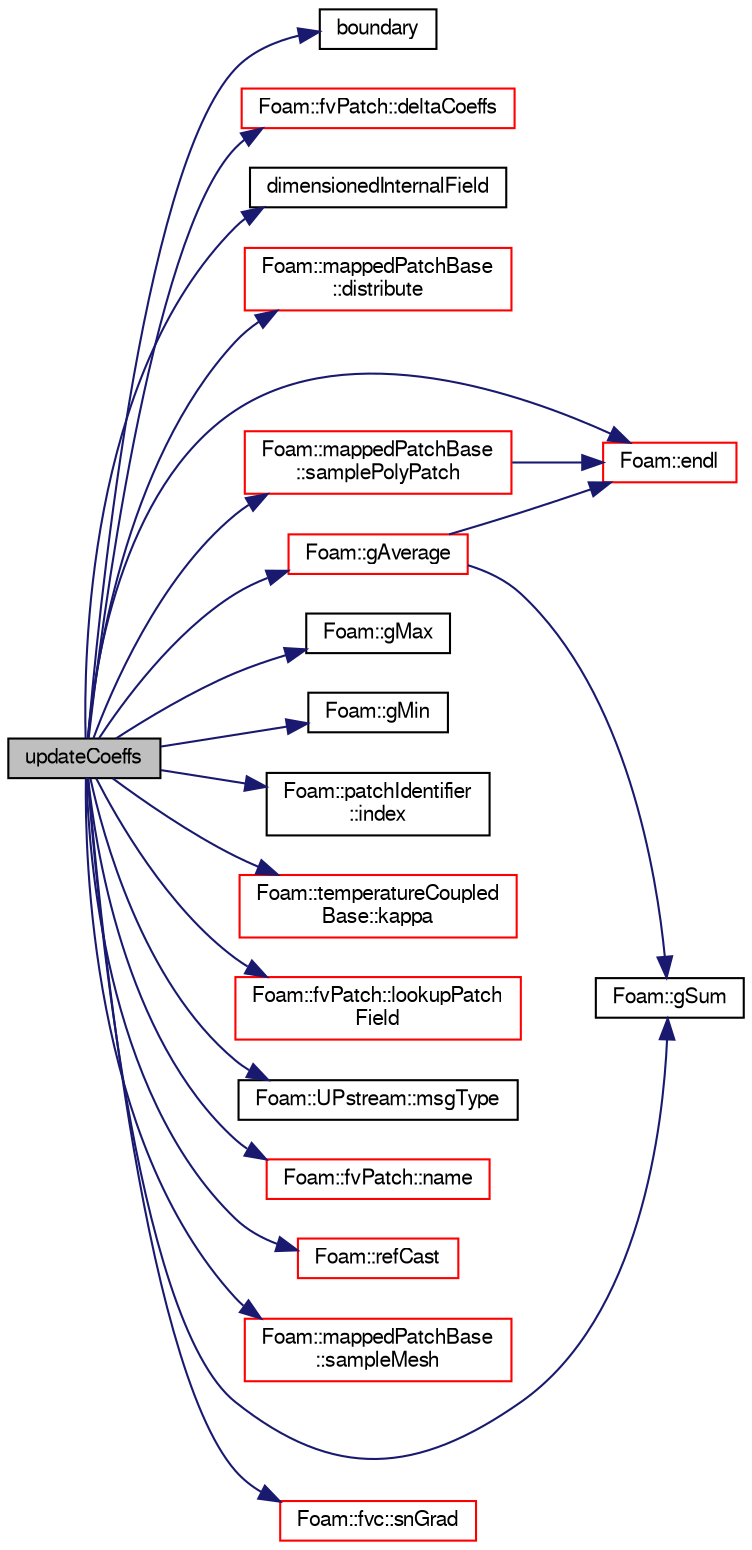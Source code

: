 digraph "updateCoeffs"
{
  bgcolor="transparent";
  edge [fontname="FreeSans",fontsize="10",labelfontname="FreeSans",labelfontsize="10"];
  node [fontname="FreeSans",fontsize="10",shape=record];
  rankdir="LR";
  Node1 [label="updateCoeffs",height=0.2,width=0.4,color="black", fillcolor="grey75", style="filled" fontcolor="black"];
  Node1 -> Node2 [color="midnightblue",fontsize="10",style="solid",fontname="FreeSans"];
  Node2 [label="boundary",height=0.2,width=0.4,color="black",URL="$a03529.html#a658027ecaee450b6533bd8d019d2c1f5"];
  Node1 -> Node3 [color="midnightblue",fontsize="10",style="solid",fontname="FreeSans"];
  Node3 [label="Foam::fvPatch::deltaCoeffs",height=0.2,width=0.4,color="red",URL="$a00860.html#a68566c15658234b1c4c972ff9bfcee26",tooltip="Return the face - cell distance coeffient. "];
  Node1 -> Node4 [color="midnightblue",fontsize="10",style="solid",fontname="FreeSans"];
  Node4 [label="dimensionedInternalField",height=0.2,width=0.4,color="black",URL="$a03034.html#a942cd19121a46cdc649099eb27c74b18"];
  Node1 -> Node5 [color="midnightblue",fontsize="10",style="solid",fontname="FreeSans"];
  Node5 [label="Foam::mappedPatchBase\l::distribute",height=0.2,width=0.4,color="red",URL="$a01381.html#a19634e92e19466f33831b6908d0a4fab",tooltip="Wrapper around map/interpolate data distribution. "];
  Node1 -> Node6 [color="midnightblue",fontsize="10",style="solid",fontname="FreeSans"];
  Node6 [label="Foam::endl",height=0.2,width=0.4,color="red",URL="$a10237.html#a2db8fe02a0d3909e9351bb4275b23ce4",tooltip="Add newline and flush stream. "];
  Node1 -> Node7 [color="midnightblue",fontsize="10",style="solid",fontname="FreeSans"];
  Node7 [label="Foam::gAverage",height=0.2,width=0.4,color="red",URL="$a10237.html#ab45e56189711a2e5cdd381a0e2b6cc5c"];
  Node7 -> Node6 [color="midnightblue",fontsize="10",style="solid",fontname="FreeSans"];
  Node7 -> Node8 [color="midnightblue",fontsize="10",style="solid",fontname="FreeSans"];
  Node8 [label="Foam::gSum",height=0.2,width=0.4,color="black",URL="$a10237.html#a11b1ebb4c53ad062332767d75ca96328"];
  Node1 -> Node9 [color="midnightblue",fontsize="10",style="solid",fontname="FreeSans"];
  Node9 [label="Foam::gMax",height=0.2,width=0.4,color="black",URL="$a10237.html#ae8d631fb8e841947408bb711abfb1e67"];
  Node1 -> Node10 [color="midnightblue",fontsize="10",style="solid",fontname="FreeSans"];
  Node10 [label="Foam::gMin",height=0.2,width=0.4,color="black",URL="$a10237.html#aca330ee6cfe7d602300dbc5905f8c9f6"];
  Node1 -> Node8 [color="midnightblue",fontsize="10",style="solid",fontname="FreeSans"];
  Node1 -> Node11 [color="midnightblue",fontsize="10",style="solid",fontname="FreeSans"];
  Node11 [label="Foam::patchIdentifier\l::index",height=0.2,width=0.4,color="black",URL="$a01749.html#a7d1e8acadb27bd2b4e61457d47b71b6f",tooltip="Return the index of this patch in the boundaryMesh. "];
  Node1 -> Node12 [color="midnightblue",fontsize="10",style="solid",fontname="FreeSans"];
  Node12 [label="Foam::temperatureCoupled\lBase::kappa",height=0.2,width=0.4,color="red",URL="$a02490.html#a27f7eb60b12da7ce5742958e36252898",tooltip="Given patch temperature calculate corresponding K field. "];
  Node1 -> Node13 [color="midnightblue",fontsize="10",style="solid",fontname="FreeSans"];
  Node13 [label="Foam::fvPatch::lookupPatch\lField",height=0.2,width=0.4,color="red",URL="$a00860.html#afaaf754f8e65cc448cfe3dfb1e033ae1",tooltip="Lookup and return the patchField of the named field from the. "];
  Node1 -> Node14 [color="midnightblue",fontsize="10",style="solid",fontname="FreeSans"];
  Node14 [label="Foam::UPstream::msgType",height=0.2,width=0.4,color="black",URL="$a02690.html#ae5b8fe6652f6320aa6c7f5c44b6f01b7",tooltip="Message tag of standard messages. "];
  Node1 -> Node15 [color="midnightblue",fontsize="10",style="solid",fontname="FreeSans"];
  Node15 [label="Foam::fvPatch::name",height=0.2,width=0.4,color="red",URL="$a00860.html#a75b72488d2e82151b025744974919d5d",tooltip="Return name. "];
  Node1 -> Node16 [color="midnightblue",fontsize="10",style="solid",fontname="FreeSans"];
  Node16 [label="Foam::refCast",height=0.2,width=0.4,color="red",URL="$a10237.html#a28f53307dad4466f23067e79a948e2a1",tooltip="Reference type cast template function. "];
  Node1 -> Node17 [color="midnightblue",fontsize="10",style="solid",fontname="FreeSans"];
  Node17 [label="Foam::mappedPatchBase\l::sampleMesh",height=0.2,width=0.4,color="red",URL="$a01381.html#a80e7d2240854cf86b347a95cb1bab341",tooltip="Get the region mesh. "];
  Node1 -> Node18 [color="midnightblue",fontsize="10",style="solid",fontname="FreeSans"];
  Node18 [label="Foam::mappedPatchBase\l::samplePolyPatch",height=0.2,width=0.4,color="red",URL="$a01381.html#a3434acc5afba1f7b7b8f4c573befd8b3",tooltip="Get the patch on the region. "];
  Node18 -> Node6 [color="midnightblue",fontsize="10",style="solid",fontname="FreeSans"];
  Node1 -> Node19 [color="midnightblue",fontsize="10",style="solid",fontname="FreeSans"];
  Node19 [label="Foam::fvc::snGrad",height=0.2,width=0.4,color="red",URL="$a10271.html#a15da734ee906cb52cf17937ab84c41a0"];
}
